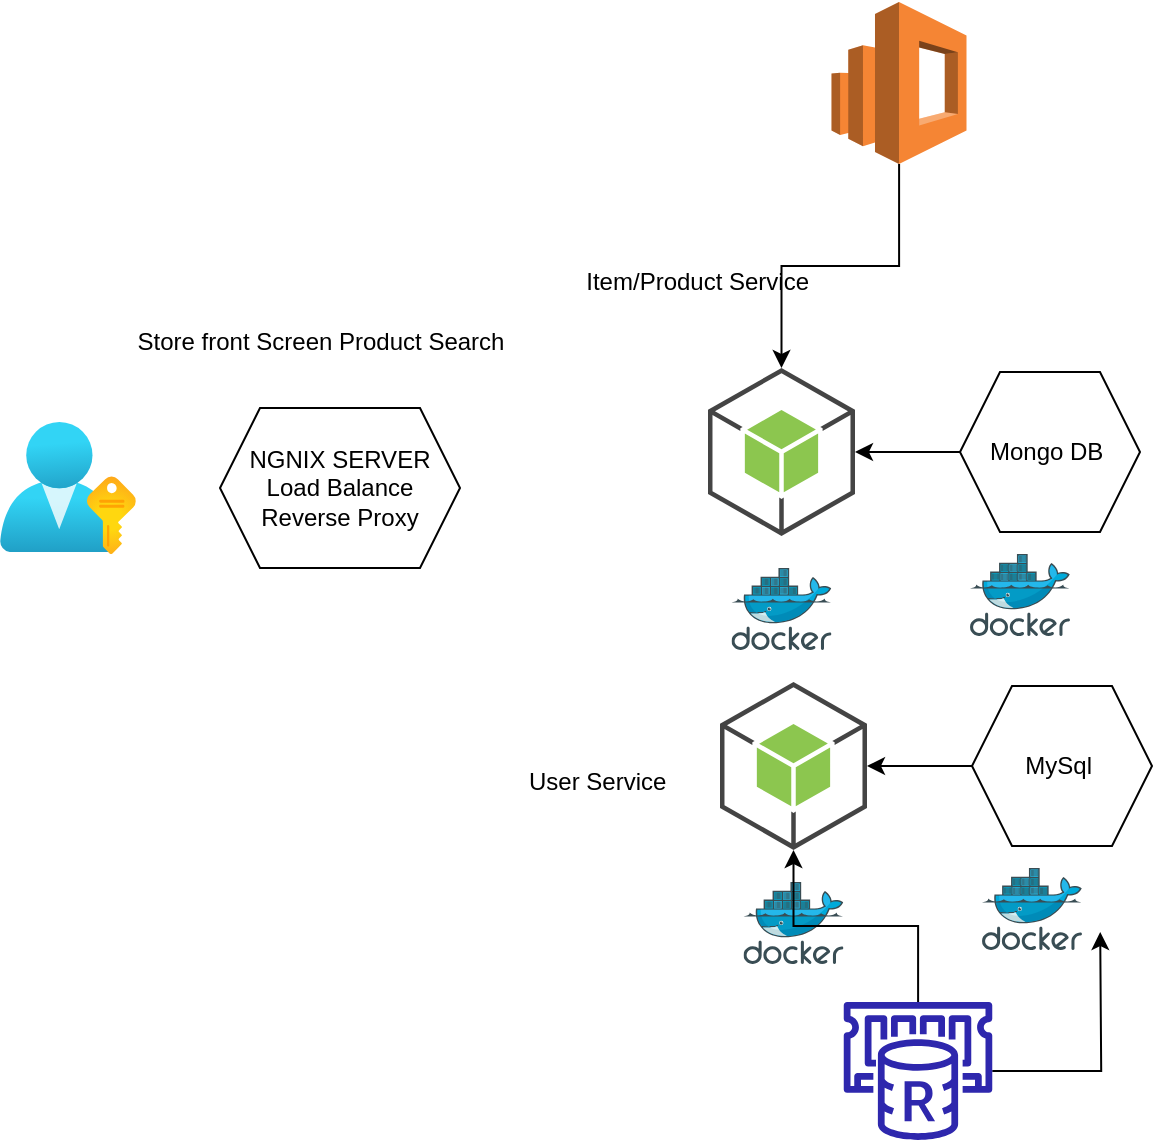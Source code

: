 <mxfile version="21.1.1" type="device">
  <diagram name="Page-1" id="BgSsXJlCXLAaGLvHPf4Q">
    <mxGraphModel dx="823" dy="484" grid="1" gridSize="10" guides="1" tooltips="1" connect="1" arrows="1" fold="1" page="1" pageScale="1" pageWidth="850" pageHeight="1100" math="0" shadow="0">
      <root>
        <mxCell id="0" />
        <mxCell id="1" parent="0" />
        <mxCell id="p2JK-V78vjxrKQ8_WyXX-1" value="" style="image;aspect=fixed;html=1;points=[];align=center;fontSize=12;image=img/lib/azure2/azure_stack/User_Subscriptions.svg;" vertex="1" parent="1">
          <mxGeometry x="20" y="290" width="68" height="66" as="geometry" />
        </mxCell>
        <mxCell id="p2JK-V78vjxrKQ8_WyXX-2" value="NGNIX SERVER&lt;br&gt;Load Balance Reverse Proxy" style="shape=hexagon;perimeter=hexagonPerimeter2;whiteSpace=wrap;html=1;fixedSize=1;" vertex="1" parent="1">
          <mxGeometry x="130" y="283" width="120" height="80" as="geometry" />
        </mxCell>
        <mxCell id="p2JK-V78vjxrKQ8_WyXX-3" value="Store front Screen Product Search" style="text;html=1;align=center;verticalAlign=middle;resizable=0;points=[];autosize=1;strokeColor=none;fillColor=none;" vertex="1" parent="1">
          <mxGeometry x="75" y="235" width="210" height="30" as="geometry" />
        </mxCell>
        <mxCell id="p2JK-V78vjxrKQ8_WyXX-10" style="edgeStyle=orthogonalEdgeStyle;rounded=0;orthogonalLoop=1;jettySize=auto;html=1;" edge="1" parent="1" source="p2JK-V78vjxrKQ8_WyXX-4" target="p2JK-V78vjxrKQ8_WyXX-6">
          <mxGeometry relative="1" as="geometry" />
        </mxCell>
        <mxCell id="p2JK-V78vjxrKQ8_WyXX-4" value="" style="outlineConnect=0;dashed=0;verticalLabelPosition=bottom;verticalAlign=top;align=center;html=1;shape=mxgraph.aws3.elasticsearch_service;fillColor=#F58534;gradientColor=none;" vertex="1" parent="1">
          <mxGeometry x="435.75" y="80" width="67.5" height="81" as="geometry" />
        </mxCell>
        <mxCell id="p2JK-V78vjxrKQ8_WyXX-15" style="edgeStyle=orthogonalEdgeStyle;rounded=0;orthogonalLoop=1;jettySize=auto;html=1;entryX=1;entryY=0.5;entryDx=0;entryDy=0;entryPerimeter=0;" edge="1" parent="1" source="p2JK-V78vjxrKQ8_WyXX-5" target="p2JK-V78vjxrKQ8_WyXX-6">
          <mxGeometry relative="1" as="geometry" />
        </mxCell>
        <mxCell id="p2JK-V78vjxrKQ8_WyXX-5" value="Mongo DB&amp;nbsp;" style="shape=hexagon;perimeter=hexagonPerimeter2;whiteSpace=wrap;html=1;fixedSize=1;" vertex="1" parent="1">
          <mxGeometry x="500" y="265" width="90" height="80" as="geometry" />
        </mxCell>
        <mxCell id="p2JK-V78vjxrKQ8_WyXX-6" value="" style="outlineConnect=0;dashed=0;verticalLabelPosition=bottom;verticalAlign=top;align=center;html=1;shape=mxgraph.aws3.android;fillColor=#8CC64F;gradientColor=none;" vertex="1" parent="1">
          <mxGeometry x="374" y="263" width="73.5" height="84" as="geometry" />
        </mxCell>
        <mxCell id="p2JK-V78vjxrKQ8_WyXX-7" value="" style="image;sketch=0;aspect=fixed;html=1;points=[];align=center;fontSize=12;image=img/lib/mscae/Docker.svg;" vertex="1" parent="1">
          <mxGeometry x="385.75" y="363" width="50" height="41" as="geometry" />
        </mxCell>
        <mxCell id="p2JK-V78vjxrKQ8_WyXX-8" value="" style="image;sketch=0;aspect=fixed;html=1;points=[];align=center;fontSize=12;image=img/lib/mscae/Docker.svg;" vertex="1" parent="1">
          <mxGeometry x="505" y="356" width="50" height="41" as="geometry" />
        </mxCell>
        <mxCell id="p2JK-V78vjxrKQ8_WyXX-9" value="Item/Product Service&amp;nbsp;" style="text;html=1;align=center;verticalAlign=middle;resizable=0;points=[];autosize=1;strokeColor=none;fillColor=none;" vertex="1" parent="1">
          <mxGeometry x="300" y="205" width="140" height="30" as="geometry" />
        </mxCell>
        <mxCell id="p2JK-V78vjxrKQ8_WyXX-16" style="edgeStyle=orthogonalEdgeStyle;rounded=0;orthogonalLoop=1;jettySize=auto;html=1;entryX=1;entryY=0.5;entryDx=0;entryDy=0;entryPerimeter=0;" edge="1" parent="1" source="p2JK-V78vjxrKQ8_WyXX-17" target="p2JK-V78vjxrKQ8_WyXX-18">
          <mxGeometry relative="1" as="geometry" />
        </mxCell>
        <mxCell id="p2JK-V78vjxrKQ8_WyXX-17" value="MySql&amp;nbsp;" style="shape=hexagon;perimeter=hexagonPerimeter2;whiteSpace=wrap;html=1;fixedSize=1;" vertex="1" parent="1">
          <mxGeometry x="506" y="422" width="90" height="80" as="geometry" />
        </mxCell>
        <mxCell id="p2JK-V78vjxrKQ8_WyXX-18" value="" style="outlineConnect=0;dashed=0;verticalLabelPosition=bottom;verticalAlign=top;align=center;html=1;shape=mxgraph.aws3.android;fillColor=#8CC64F;gradientColor=none;" vertex="1" parent="1">
          <mxGeometry x="380" y="420" width="73.5" height="84" as="geometry" />
        </mxCell>
        <mxCell id="p2JK-V78vjxrKQ8_WyXX-19" value="" style="image;sketch=0;aspect=fixed;html=1;points=[];align=center;fontSize=12;image=img/lib/mscae/Docker.svg;" vertex="1" parent="1">
          <mxGeometry x="391.75" y="520" width="50" height="41" as="geometry" />
        </mxCell>
        <mxCell id="p2JK-V78vjxrKQ8_WyXX-20" value="" style="image;sketch=0;aspect=fixed;html=1;points=[];align=center;fontSize=12;image=img/lib/mscae/Docker.svg;" vertex="1" parent="1">
          <mxGeometry x="511" y="513" width="50" height="41" as="geometry" />
        </mxCell>
        <mxCell id="p2JK-V78vjxrKQ8_WyXX-21" value="User Service&amp;nbsp;" style="text;html=1;align=center;verticalAlign=middle;resizable=0;points=[];autosize=1;strokeColor=none;fillColor=none;" vertex="1" parent="1">
          <mxGeometry x="270" y="455" width="100" height="30" as="geometry" />
        </mxCell>
        <mxCell id="p2JK-V78vjxrKQ8_WyXX-24" style="edgeStyle=orthogonalEdgeStyle;rounded=0;orthogonalLoop=1;jettySize=auto;html=1;" edge="1" parent="1" source="p2JK-V78vjxrKQ8_WyXX-22">
          <mxGeometry relative="1" as="geometry">
            <mxPoint x="570.1" y="545" as="targetPoint" />
          </mxGeometry>
        </mxCell>
        <mxCell id="p2JK-V78vjxrKQ8_WyXX-27" style="edgeStyle=orthogonalEdgeStyle;rounded=0;orthogonalLoop=1;jettySize=auto;html=1;" edge="1" parent="1" source="p2JK-V78vjxrKQ8_WyXX-22" target="p2JK-V78vjxrKQ8_WyXX-18">
          <mxGeometry relative="1" as="geometry" />
        </mxCell>
        <mxCell id="p2JK-V78vjxrKQ8_WyXX-22" value="" style="sketch=0;outlineConnect=0;fontColor=#232F3E;gradientColor=none;fillColor=#2E27AD;strokeColor=none;dashed=0;verticalLabelPosition=bottom;verticalAlign=top;align=center;html=1;fontSize=12;fontStyle=0;aspect=fixed;pointerEvents=1;shape=mxgraph.aws4.elasticache_for_redis;" vertex="1" parent="1">
          <mxGeometry x="440" y="580" width="78" height="69" as="geometry" />
        </mxCell>
      </root>
    </mxGraphModel>
  </diagram>
</mxfile>
